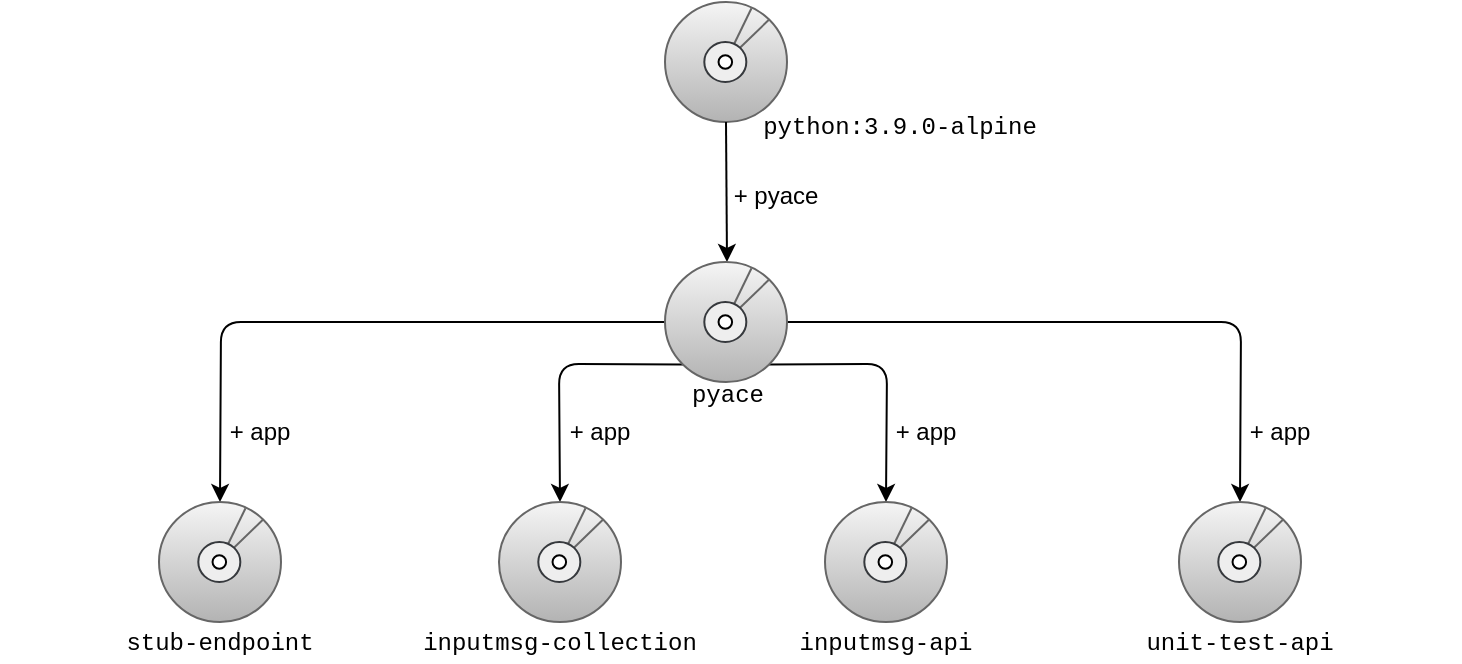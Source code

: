 <mxfile version="13.10.5" type="device"><diagram id="cqT16FSzuGZxHgGAUYYz" name="Page-1"><mxGraphModel dx="1688" dy="532" grid="1" gridSize="10" guides="1" tooltips="1" connect="1" arrows="1" fold="1" page="1" pageScale="1" pageWidth="650" pageHeight="350" math="0" shadow="0"><root><mxCell id="0"/><mxCell id="1" parent="0"/><mxCell id="NGkz6CX97HloevY5nWfY-11" value="" style="group" vertex="1" connectable="0" parent="1"><mxGeometry x="290.5" y="10" width="61" height="60" as="geometry"/></mxCell><mxCell id="NGkz6CX97HloevY5nWfY-1" value="" style="ellipse;whiteSpace=wrap;html=1;fillColor=#f5f5f5;strokeColor=#666666;gradientColor=#b3b3b3;" vertex="1" parent="NGkz6CX97HloevY5nWfY-11"><mxGeometry width="61.0" height="60" as="geometry"/></mxCell><mxCell id="NGkz6CX97HloevY5nWfY-4" value="" style="endArrow=none;html=1;entryX=0.709;entryY=0.052;entryDx=0;entryDy=0;entryPerimeter=0;gradientColor=#b3b3b3;fillColor=#f5f5f5;strokeColor=#666666;" edge="1" parent="NGkz6CX97HloevY5nWfY-11" source="NGkz6CX97HloevY5nWfY-3" target="NGkz6CX97HloevY5nWfY-1"><mxGeometry width="50" height="50" relative="1" as="geometry"><mxPoint x="3.05" y="43.333" as="sourcePoint"/><mxPoint x="36.939" y="10.0" as="targetPoint"/></mxGeometry></mxCell><mxCell id="NGkz6CX97HloevY5nWfY-5" value="" style="endArrow=none;html=1;entryX=1;entryY=0;entryDx=0;entryDy=0;gradientColor=#b3b3b3;fillColor=#f5f5f5;strokeColor=#666666;" edge="1" parent="NGkz6CX97HloevY5nWfY-11" source="NGkz6CX97HloevY5nWfY-3" target="NGkz6CX97HloevY5nWfY-1"><mxGeometry width="50" height="50" relative="1" as="geometry"><mxPoint x="23.383" y="30" as="sourcePoint"/><mxPoint x="57.272" y="-3.333" as="targetPoint"/></mxGeometry></mxCell><mxCell id="NGkz6CX97HloevY5nWfY-2" value="" style="ellipse;whiteSpace=wrap;html=1;fillColor=#eeeeee;strokeColor=#36393d;" vertex="1" parent="NGkz6CX97HloevY5nWfY-11"><mxGeometry x="19.656" y="20.0" width="21.011" height="20.0" as="geometry"/></mxCell><mxCell id="NGkz6CX97HloevY5nWfY-3" value="" style="ellipse;whiteSpace=wrap;html=1;" vertex="1" parent="NGkz6CX97HloevY5nWfY-11"><mxGeometry x="26.772" y="26.667" width="6.778" height="6.667" as="geometry"/></mxCell><mxCell id="NGkz6CX97HloevY5nWfY-43" value="" style="endArrow=classic;html=1;exitX=0.5;exitY=1;exitDx=0;exitDy=0;" edge="1" parent="1" source="NGkz6CX97HloevY5nWfY-1"><mxGeometry width="50" height="50" relative="1" as="geometry"><mxPoint x="297.5" y="280" as="sourcePoint"/><mxPoint x="321.5" y="140" as="targetPoint"/></mxGeometry></mxCell><mxCell id="NGkz6CX97HloevY5nWfY-45" value="" style="endArrow=classic;html=1;exitX=0;exitY=0.5;exitDx=0;exitDy=0;entryX=0.5;entryY=0;entryDx=0;entryDy=0;" edge="1" parent="1" source="NGkz6CX97HloevY5nWfY-68" target="NGkz6CX97HloevY5nWfY-74"><mxGeometry width="50" height="50" relative="1" as="geometry"><mxPoint x="276.5" y="282" as="sourcePoint"/><mxPoint x="-2.5" y="257" as="targetPoint"/><Array as="points"><mxPoint x="68.5" y="170"/></Array></mxGeometry></mxCell><mxCell id="NGkz6CX97HloevY5nWfY-46" value="" style="endArrow=classic;html=1;exitX=1;exitY=0.5;exitDx=0;exitDy=0;entryX=0.5;entryY=0;entryDx=0;entryDy=0;" edge="1" parent="1" source="NGkz6CX97HloevY5nWfY-68" target="NGkz6CX97HloevY5nWfY-93"><mxGeometry width="50" height="50" relative="1" as="geometry"><mxPoint x="366.5" y="282" as="sourcePoint"/><mxPoint x="347.5" y="430" as="targetPoint"/><Array as="points"><mxPoint x="578.5" y="170"/></Array></mxGeometry></mxCell><mxCell id="NGkz6CX97HloevY5nWfY-47" value="" style="endArrow=classic;html=1;exitX=0;exitY=1;exitDx=0;exitDy=0;entryX=0.5;entryY=0;entryDx=0;entryDy=0;" edge="1" parent="1" source="NGkz6CX97HloevY5nWfY-68" target="NGkz6CX97HloevY5nWfY-80"><mxGeometry width="50" height="50" relative="1" as="geometry"><mxPoint x="289.68" y="313.82" as="sourcePoint"/><mxPoint x="347.5" y="230" as="targetPoint"/><Array as="points"><mxPoint x="237.5" y="191"/></Array></mxGeometry></mxCell><mxCell id="NGkz6CX97HloevY5nWfY-48" value="" style="endArrow=classic;html=1;exitX=1;exitY=1;exitDx=0;exitDy=0;entryX=0.5;entryY=0;entryDx=0;entryDy=0;" edge="1" parent="1" source="NGkz6CX97HloevY5nWfY-68" target="NGkz6CX97HloevY5nWfY-86"><mxGeometry width="50" height="50" relative="1" as="geometry"><mxPoint x="353.32" y="313.82" as="sourcePoint"/><mxPoint x="426.5" y="450" as="targetPoint"/><Array as="points"><mxPoint x="401.5" y="191"/></Array></mxGeometry></mxCell><mxCell id="NGkz6CX97HloevY5nWfY-49" value="&lt;font style=&quot;font-size: 12px;&quot;&gt;+ pyace&lt;/font&gt;" style="text;html=1;strokeColor=none;fillColor=none;align=center;verticalAlign=middle;whiteSpace=wrap;rounded=0;fontSize=12;" vertex="1" parent="1"><mxGeometry x="310.5" y="97" width="70" height="20" as="geometry"/></mxCell><mxCell id="NGkz6CX97HloevY5nWfY-50" value="&lt;font style=&quot;font-size: 12px;&quot;&gt;+ app&lt;/font&gt;" style="text;html=1;strokeColor=none;fillColor=none;align=center;verticalAlign=middle;whiteSpace=wrap;rounded=0;fontSize=12;" vertex="1" parent="1"><mxGeometry x="47.5" y="210" width="80" height="30" as="geometry"/></mxCell><mxCell id="NGkz6CX97HloevY5nWfY-54" value="&lt;font face=&quot;Courier New&quot; style=&quot;font-size: 12px&quot;&gt;python:3.9.0-alpine&lt;/font&gt;" style="text;html=1;strokeColor=none;fillColor=none;align=center;verticalAlign=middle;whiteSpace=wrap;rounded=0;fontSize=16;" vertex="1" parent="1"><mxGeometry x="297.5" y="60" width="220" height="20" as="geometry"/></mxCell><mxCell id="NGkz6CX97HloevY5nWfY-55" value="&lt;font face=&quot;Courier New&quot; style=&quot;font-size: 12px;&quot;&gt;pyace&lt;/font&gt;" style="text;html=1;strokeColor=none;fillColor=none;align=center;verticalAlign=middle;whiteSpace=wrap;rounded=0;fontSize=12;" vertex="1" parent="1"><mxGeometry x="211.5" y="196" width="220" height="20" as="geometry"/></mxCell><mxCell id="NGkz6CX97HloevY5nWfY-56" value="&lt;font face=&quot;Courier New&quot; style=&quot;font-size: 12px;&quot;&gt;stub-endpoint&lt;/font&gt;" style="text;html=1;strokeColor=none;fillColor=none;align=center;verticalAlign=middle;whiteSpace=wrap;rounded=0;fontSize=12;" vertex="1" parent="1"><mxGeometry x="-42" y="320" width="220" height="20" as="geometry"/></mxCell><mxCell id="NGkz6CX97HloevY5nWfY-57" value="&lt;font face=&quot;Courier New&quot; style=&quot;font-size: 12px;&quot;&gt;inputmsg-collection&lt;/font&gt;" style="text;html=1;strokeColor=none;fillColor=none;align=center;verticalAlign=middle;whiteSpace=wrap;rounded=0;fontSize=12;" vertex="1" parent="1"><mxGeometry x="128" y="320" width="220" height="20" as="geometry"/></mxCell><mxCell id="NGkz6CX97HloevY5nWfY-58" value="&lt;font face=&quot;Courier New&quot; style=&quot;font-size: 12px;&quot;&gt;inputmsg-api&lt;/font&gt;" style="text;html=1;strokeColor=none;fillColor=none;align=center;verticalAlign=middle;whiteSpace=wrap;rounded=0;fontSize=12;" vertex="1" parent="1"><mxGeometry x="291" y="320" width="220" height="20" as="geometry"/></mxCell><mxCell id="NGkz6CX97HloevY5nWfY-65" value="&lt;font face=&quot;Courier New&quot; style=&quot;font-size: 12px;&quot;&gt;unit-test-api&lt;/font&gt;" style="text;html=1;strokeColor=none;fillColor=none;align=center;verticalAlign=middle;whiteSpace=wrap;rounded=0;fontSize=12;" vertex="1" parent="1"><mxGeometry x="468" y="320" width="220" height="20" as="geometry"/></mxCell><mxCell id="NGkz6CX97HloevY5nWfY-67" value="" style="group" vertex="1" connectable="0" parent="1"><mxGeometry x="290.5" y="140" width="61" height="60" as="geometry"/></mxCell><mxCell id="NGkz6CX97HloevY5nWfY-68" value="" style="ellipse;whiteSpace=wrap;html=1;fillColor=#f5f5f5;strokeColor=#666666;gradientColor=#b3b3b3;" vertex="1" parent="NGkz6CX97HloevY5nWfY-67"><mxGeometry width="61.0" height="60" as="geometry"/></mxCell><mxCell id="NGkz6CX97HloevY5nWfY-69" value="" style="endArrow=none;html=1;entryX=0.709;entryY=0.052;entryDx=0;entryDy=0;entryPerimeter=0;gradientColor=#b3b3b3;fillColor=#f5f5f5;strokeColor=#666666;" edge="1" parent="NGkz6CX97HloevY5nWfY-67" source="NGkz6CX97HloevY5nWfY-72" target="NGkz6CX97HloevY5nWfY-68"><mxGeometry width="50" height="50" relative="1" as="geometry"><mxPoint x="3.05" y="43.333" as="sourcePoint"/><mxPoint x="36.939" y="10.0" as="targetPoint"/></mxGeometry></mxCell><mxCell id="NGkz6CX97HloevY5nWfY-70" value="" style="endArrow=none;html=1;entryX=1;entryY=0;entryDx=0;entryDy=0;gradientColor=#b3b3b3;fillColor=#f5f5f5;strokeColor=#666666;" edge="1" parent="NGkz6CX97HloevY5nWfY-67" source="NGkz6CX97HloevY5nWfY-72" target="NGkz6CX97HloevY5nWfY-68"><mxGeometry width="50" height="50" relative="1" as="geometry"><mxPoint x="23.383" y="30" as="sourcePoint"/><mxPoint x="57.272" y="-3.333" as="targetPoint"/></mxGeometry></mxCell><mxCell id="NGkz6CX97HloevY5nWfY-71" value="" style="ellipse;whiteSpace=wrap;html=1;fillColor=#eeeeee;strokeColor=#36393d;" vertex="1" parent="NGkz6CX97HloevY5nWfY-67"><mxGeometry x="19.656" y="20.0" width="21.011" height="20.0" as="geometry"/></mxCell><mxCell id="NGkz6CX97HloevY5nWfY-72" value="" style="ellipse;whiteSpace=wrap;html=1;" vertex="1" parent="NGkz6CX97HloevY5nWfY-67"><mxGeometry x="26.772" y="26.667" width="6.778" height="6.667" as="geometry"/></mxCell><mxCell id="NGkz6CX97HloevY5nWfY-73" value="" style="group" vertex="1" connectable="0" parent="1"><mxGeometry x="37.5" y="260" width="61" height="60" as="geometry"/></mxCell><mxCell id="NGkz6CX97HloevY5nWfY-74" value="" style="ellipse;whiteSpace=wrap;html=1;fillColor=#f5f5f5;strokeColor=#666666;gradientColor=#b3b3b3;" vertex="1" parent="NGkz6CX97HloevY5nWfY-73"><mxGeometry width="61.0" height="60" as="geometry"/></mxCell><mxCell id="NGkz6CX97HloevY5nWfY-75" value="" style="endArrow=none;html=1;entryX=0.709;entryY=0.052;entryDx=0;entryDy=0;entryPerimeter=0;gradientColor=#b3b3b3;fillColor=#f5f5f5;strokeColor=#666666;" edge="1" parent="NGkz6CX97HloevY5nWfY-73" source="NGkz6CX97HloevY5nWfY-78" target="NGkz6CX97HloevY5nWfY-74"><mxGeometry width="50" height="50" relative="1" as="geometry"><mxPoint x="3.05" y="43.333" as="sourcePoint"/><mxPoint x="36.939" y="10.0" as="targetPoint"/></mxGeometry></mxCell><mxCell id="NGkz6CX97HloevY5nWfY-76" value="" style="endArrow=none;html=1;entryX=1;entryY=0;entryDx=0;entryDy=0;gradientColor=#b3b3b3;fillColor=#f5f5f5;strokeColor=#666666;" edge="1" parent="NGkz6CX97HloevY5nWfY-73" source="NGkz6CX97HloevY5nWfY-78" target="NGkz6CX97HloevY5nWfY-74"><mxGeometry width="50" height="50" relative="1" as="geometry"><mxPoint x="23.383" y="30" as="sourcePoint"/><mxPoint x="57.272" y="-3.333" as="targetPoint"/></mxGeometry></mxCell><mxCell id="NGkz6CX97HloevY5nWfY-77" value="" style="ellipse;whiteSpace=wrap;html=1;fillColor=#eeeeee;strokeColor=#36393d;" vertex="1" parent="NGkz6CX97HloevY5nWfY-73"><mxGeometry x="19.656" y="20.0" width="21.011" height="20.0" as="geometry"/></mxCell><mxCell id="NGkz6CX97HloevY5nWfY-78" value="" style="ellipse;whiteSpace=wrap;html=1;" vertex="1" parent="NGkz6CX97HloevY5nWfY-73"><mxGeometry x="26.772" y="26.667" width="6.778" height="6.667" as="geometry"/></mxCell><mxCell id="NGkz6CX97HloevY5nWfY-79" value="" style="group" vertex="1" connectable="0" parent="1"><mxGeometry x="207.5" y="260" width="61" height="60" as="geometry"/></mxCell><mxCell id="NGkz6CX97HloevY5nWfY-80" value="" style="ellipse;whiteSpace=wrap;html=1;fillColor=#f5f5f5;strokeColor=#666666;gradientColor=#b3b3b3;" vertex="1" parent="NGkz6CX97HloevY5nWfY-79"><mxGeometry width="61.0" height="60" as="geometry"/></mxCell><mxCell id="NGkz6CX97HloevY5nWfY-81" value="" style="endArrow=none;html=1;entryX=0.709;entryY=0.052;entryDx=0;entryDy=0;entryPerimeter=0;gradientColor=#b3b3b3;fillColor=#f5f5f5;strokeColor=#666666;" edge="1" parent="NGkz6CX97HloevY5nWfY-79" source="NGkz6CX97HloevY5nWfY-84" target="NGkz6CX97HloevY5nWfY-80"><mxGeometry width="50" height="50" relative="1" as="geometry"><mxPoint x="3.05" y="43.333" as="sourcePoint"/><mxPoint x="36.939" y="10.0" as="targetPoint"/></mxGeometry></mxCell><mxCell id="NGkz6CX97HloevY5nWfY-82" value="" style="endArrow=none;html=1;entryX=1;entryY=0;entryDx=0;entryDy=0;gradientColor=#b3b3b3;fillColor=#f5f5f5;strokeColor=#666666;" edge="1" parent="NGkz6CX97HloevY5nWfY-79" source="NGkz6CX97HloevY5nWfY-84" target="NGkz6CX97HloevY5nWfY-80"><mxGeometry width="50" height="50" relative="1" as="geometry"><mxPoint x="23.383" y="30" as="sourcePoint"/><mxPoint x="57.272" y="-3.333" as="targetPoint"/></mxGeometry></mxCell><mxCell id="NGkz6CX97HloevY5nWfY-83" value="" style="ellipse;whiteSpace=wrap;html=1;fillColor=#eeeeee;strokeColor=#36393d;" vertex="1" parent="NGkz6CX97HloevY5nWfY-79"><mxGeometry x="19.656" y="20.0" width="21.011" height="20.0" as="geometry"/></mxCell><mxCell id="NGkz6CX97HloevY5nWfY-84" value="" style="ellipse;whiteSpace=wrap;html=1;" vertex="1" parent="NGkz6CX97HloevY5nWfY-79"><mxGeometry x="26.772" y="26.667" width="6.778" height="6.667" as="geometry"/></mxCell><mxCell id="NGkz6CX97HloevY5nWfY-85" value="" style="group" vertex="1" connectable="0" parent="1"><mxGeometry x="370.5" y="260" width="61" height="60" as="geometry"/></mxCell><mxCell id="NGkz6CX97HloevY5nWfY-86" value="" style="ellipse;whiteSpace=wrap;html=1;fillColor=#f5f5f5;strokeColor=#666666;gradientColor=#b3b3b3;" vertex="1" parent="NGkz6CX97HloevY5nWfY-85"><mxGeometry width="61.0" height="60" as="geometry"/></mxCell><mxCell id="NGkz6CX97HloevY5nWfY-87" value="" style="endArrow=none;html=1;entryX=0.709;entryY=0.052;entryDx=0;entryDy=0;entryPerimeter=0;gradientColor=#b3b3b3;fillColor=#f5f5f5;strokeColor=#666666;" edge="1" parent="NGkz6CX97HloevY5nWfY-85" source="NGkz6CX97HloevY5nWfY-90" target="NGkz6CX97HloevY5nWfY-86"><mxGeometry width="50" height="50" relative="1" as="geometry"><mxPoint x="3.05" y="43.333" as="sourcePoint"/><mxPoint x="36.939" y="10.0" as="targetPoint"/></mxGeometry></mxCell><mxCell id="NGkz6CX97HloevY5nWfY-88" value="" style="endArrow=none;html=1;entryX=1;entryY=0;entryDx=0;entryDy=0;gradientColor=#b3b3b3;fillColor=#f5f5f5;strokeColor=#666666;" edge="1" parent="NGkz6CX97HloevY5nWfY-85" source="NGkz6CX97HloevY5nWfY-90" target="NGkz6CX97HloevY5nWfY-86"><mxGeometry width="50" height="50" relative="1" as="geometry"><mxPoint x="23.383" y="30" as="sourcePoint"/><mxPoint x="57.272" y="-3.333" as="targetPoint"/></mxGeometry></mxCell><mxCell id="NGkz6CX97HloevY5nWfY-89" value="" style="ellipse;whiteSpace=wrap;html=1;fillColor=#eeeeee;strokeColor=#36393d;" vertex="1" parent="NGkz6CX97HloevY5nWfY-85"><mxGeometry x="19.656" y="20.0" width="21.011" height="20.0" as="geometry"/></mxCell><mxCell id="NGkz6CX97HloevY5nWfY-90" value="" style="ellipse;whiteSpace=wrap;html=1;" vertex="1" parent="NGkz6CX97HloevY5nWfY-85"><mxGeometry x="26.772" y="26.667" width="6.778" height="6.667" as="geometry"/></mxCell><mxCell id="NGkz6CX97HloevY5nWfY-92" value="" style="group" vertex="1" connectable="0" parent="1"><mxGeometry x="547.5" y="260" width="61" height="60" as="geometry"/></mxCell><mxCell id="NGkz6CX97HloevY5nWfY-93" value="" style="ellipse;whiteSpace=wrap;html=1;fillColor=#f5f5f5;strokeColor=#666666;gradientColor=#b3b3b3;" vertex="1" parent="NGkz6CX97HloevY5nWfY-92"><mxGeometry width="61.0" height="60" as="geometry"/></mxCell><mxCell id="NGkz6CX97HloevY5nWfY-94" value="" style="endArrow=none;html=1;entryX=0.709;entryY=0.052;entryDx=0;entryDy=0;entryPerimeter=0;gradientColor=#b3b3b3;fillColor=#f5f5f5;strokeColor=#666666;" edge="1" parent="NGkz6CX97HloevY5nWfY-92" source="NGkz6CX97HloevY5nWfY-97" target="NGkz6CX97HloevY5nWfY-93"><mxGeometry width="50" height="50" relative="1" as="geometry"><mxPoint x="3.05" y="43.333" as="sourcePoint"/><mxPoint x="36.939" y="10.0" as="targetPoint"/></mxGeometry></mxCell><mxCell id="NGkz6CX97HloevY5nWfY-95" value="" style="endArrow=none;html=1;entryX=1;entryY=0;entryDx=0;entryDy=0;gradientColor=#b3b3b3;fillColor=#f5f5f5;strokeColor=#666666;" edge="1" parent="NGkz6CX97HloevY5nWfY-92" source="NGkz6CX97HloevY5nWfY-97" target="NGkz6CX97HloevY5nWfY-93"><mxGeometry width="50" height="50" relative="1" as="geometry"><mxPoint x="23.383" y="30" as="sourcePoint"/><mxPoint x="57.272" y="-3.333" as="targetPoint"/></mxGeometry></mxCell><mxCell id="NGkz6CX97HloevY5nWfY-96" value="" style="ellipse;whiteSpace=wrap;html=1;fillColor=#eeeeee;strokeColor=#36393d;" vertex="1" parent="NGkz6CX97HloevY5nWfY-92"><mxGeometry x="19.656" y="20.0" width="21.011" height="20.0" as="geometry"/></mxCell><mxCell id="NGkz6CX97HloevY5nWfY-97" value="" style="ellipse;whiteSpace=wrap;html=1;" vertex="1" parent="NGkz6CX97HloevY5nWfY-92"><mxGeometry x="26.772" y="26.667" width="6.778" height="6.667" as="geometry"/></mxCell><mxCell id="NGkz6CX97HloevY5nWfY-98" value="&lt;font style=&quot;font-size: 12px;&quot;&gt;+ app&lt;/font&gt;" style="text;html=1;strokeColor=none;fillColor=none;align=center;verticalAlign=middle;whiteSpace=wrap;rounded=0;fontSize=12;" vertex="1" parent="1"><mxGeometry x="217.5" y="210" width="80" height="30" as="geometry"/></mxCell><mxCell id="NGkz6CX97HloevY5nWfY-99" value="&lt;font style=&quot;font-size: 12px;&quot;&gt;+ app&lt;/font&gt;" style="text;html=1;strokeColor=none;fillColor=none;align=center;verticalAlign=middle;whiteSpace=wrap;rounded=0;fontSize=12;" vertex="1" parent="1"><mxGeometry x="380.5" y="210" width="80" height="30" as="geometry"/></mxCell><mxCell id="NGkz6CX97HloevY5nWfY-100" value="&lt;font style=&quot;font-size: 12px;&quot;&gt;+ app&lt;/font&gt;" style="text;html=1;strokeColor=none;fillColor=none;align=center;verticalAlign=middle;whiteSpace=wrap;rounded=0;fontSize=12;" vertex="1" parent="1"><mxGeometry x="557.5" y="210" width="80" height="30" as="geometry"/></mxCell></root></mxGraphModel></diagram></mxfile>